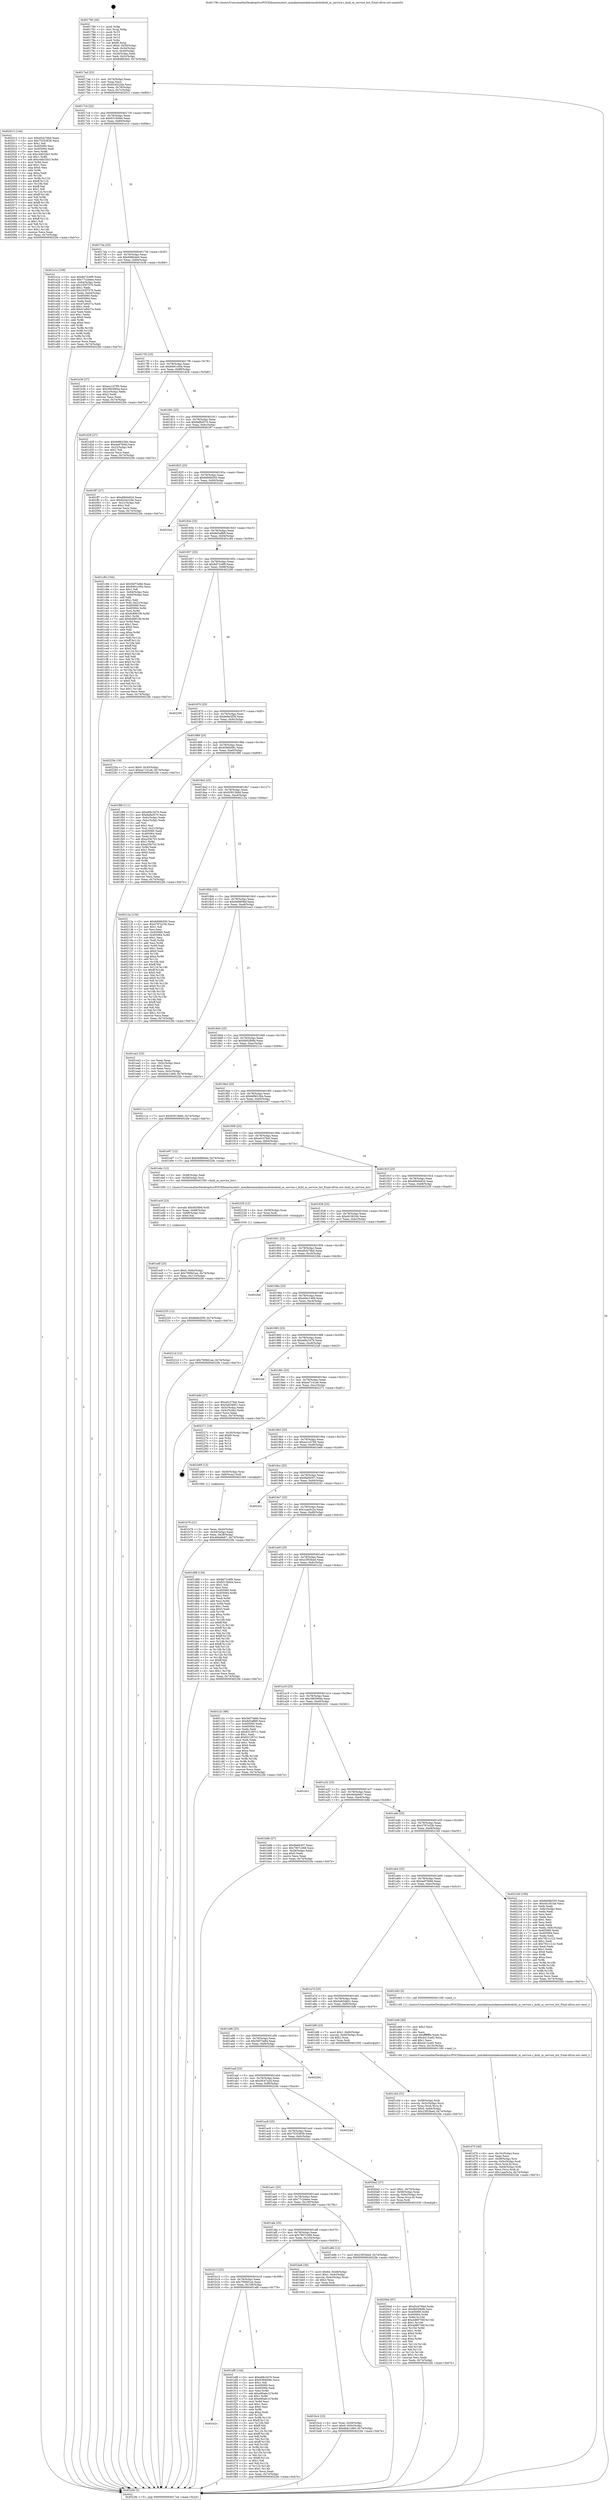digraph "0x401780" {
  label = "0x401780 (/mnt/c/Users/mathe/Desktop/tcc/POCII/binaries/extr_mimikatzmimikatzmoduleskuhl_m_service.c_kuhl_m_service_list_Final-ollvm.out::main(0))"
  labelloc = "t"
  node[shape=record]

  Entry [label="",width=0.3,height=0.3,shape=circle,fillcolor=black,style=filled]
  "0x4017ad" [label="{
     0x4017ad [23]\l
     | [instrs]\l
     &nbsp;&nbsp;0x4017ad \<+3\>: mov -0x74(%rbp),%eax\l
     &nbsp;&nbsp;0x4017b0 \<+2\>: mov %eax,%ecx\l
     &nbsp;&nbsp;0x4017b2 \<+6\>: sub $0x8244224b,%ecx\l
     &nbsp;&nbsp;0x4017b8 \<+3\>: mov %eax,-0x78(%rbp)\l
     &nbsp;&nbsp;0x4017bb \<+3\>: mov %ecx,-0x7c(%rbp)\l
     &nbsp;&nbsp;0x4017be \<+6\>: je 0000000000402012 \<main+0x892\>\l
  }"]
  "0x402012" [label="{
     0x402012 [144]\l
     | [instrs]\l
     &nbsp;&nbsp;0x402012 \<+5\>: mov $0xd5cb76bd,%eax\l
     &nbsp;&nbsp;0x402017 \<+5\>: mov $0x75353839,%ecx\l
     &nbsp;&nbsp;0x40201c \<+2\>: mov $0x1,%dl\l
     &nbsp;&nbsp;0x40201e \<+7\>: mov 0x405060,%esi\l
     &nbsp;&nbsp;0x402025 \<+7\>: mov 0x405064,%edi\l
     &nbsp;&nbsp;0x40202c \<+3\>: mov %esi,%r8d\l
     &nbsp;&nbsp;0x40202f \<+7\>: sub $0xc44b32b3,%r8d\l
     &nbsp;&nbsp;0x402036 \<+4\>: sub $0x1,%r8d\l
     &nbsp;&nbsp;0x40203a \<+7\>: add $0xc44b32b3,%r8d\l
     &nbsp;&nbsp;0x402041 \<+4\>: imul %r8d,%esi\l
     &nbsp;&nbsp;0x402045 \<+3\>: and $0x1,%esi\l
     &nbsp;&nbsp;0x402048 \<+3\>: cmp $0x0,%esi\l
     &nbsp;&nbsp;0x40204b \<+4\>: sete %r9b\l
     &nbsp;&nbsp;0x40204f \<+3\>: cmp $0xa,%edi\l
     &nbsp;&nbsp;0x402052 \<+4\>: setl %r10b\l
     &nbsp;&nbsp;0x402056 \<+3\>: mov %r9b,%r11b\l
     &nbsp;&nbsp;0x402059 \<+4\>: xor $0xff,%r11b\l
     &nbsp;&nbsp;0x40205d \<+3\>: mov %r10b,%bl\l
     &nbsp;&nbsp;0x402060 \<+3\>: xor $0xff,%bl\l
     &nbsp;&nbsp;0x402063 \<+3\>: xor $0x1,%dl\l
     &nbsp;&nbsp;0x402066 \<+3\>: mov %r11b,%r14b\l
     &nbsp;&nbsp;0x402069 \<+4\>: and $0xff,%r14b\l
     &nbsp;&nbsp;0x40206d \<+3\>: and %dl,%r9b\l
     &nbsp;&nbsp;0x402070 \<+3\>: mov %bl,%r15b\l
     &nbsp;&nbsp;0x402073 \<+4\>: and $0xff,%r15b\l
     &nbsp;&nbsp;0x402077 \<+3\>: and %dl,%r10b\l
     &nbsp;&nbsp;0x40207a \<+3\>: or %r9b,%r14b\l
     &nbsp;&nbsp;0x40207d \<+3\>: or %r10b,%r15b\l
     &nbsp;&nbsp;0x402080 \<+3\>: xor %r15b,%r14b\l
     &nbsp;&nbsp;0x402083 \<+3\>: or %bl,%r11b\l
     &nbsp;&nbsp;0x402086 \<+4\>: xor $0xff,%r11b\l
     &nbsp;&nbsp;0x40208a \<+3\>: or $0x1,%dl\l
     &nbsp;&nbsp;0x40208d \<+3\>: and %dl,%r11b\l
     &nbsp;&nbsp;0x402090 \<+3\>: or %r11b,%r14b\l
     &nbsp;&nbsp;0x402093 \<+4\>: test $0x1,%r14b\l
     &nbsp;&nbsp;0x402097 \<+3\>: cmovne %ecx,%eax\l
     &nbsp;&nbsp;0x40209a \<+3\>: mov %eax,-0x74(%rbp)\l
     &nbsp;&nbsp;0x40209d \<+5\>: jmp 00000000004022fe \<main+0xb7e\>\l
  }"]
  "0x4017c4" [label="{
     0x4017c4 [22]\l
     | [instrs]\l
     &nbsp;&nbsp;0x4017c4 \<+5\>: jmp 00000000004017c9 \<main+0x49\>\l
     &nbsp;&nbsp;0x4017c9 \<+3\>: mov -0x78(%rbp),%eax\l
     &nbsp;&nbsp;0x4017cc \<+5\>: sub $0x8315bf44,%eax\l
     &nbsp;&nbsp;0x4017d1 \<+3\>: mov %eax,-0x80(%rbp)\l
     &nbsp;&nbsp;0x4017d4 \<+6\>: je 0000000000401e1e \<main+0x69e\>\l
  }"]
  Exit [label="",width=0.3,height=0.3,shape=circle,fillcolor=black,style=filled,peripheries=2]
  "0x401e1e" [label="{
     0x401e1e [109]\l
     | [instrs]\l
     &nbsp;&nbsp;0x401e1e \<+5\>: mov $0x8d72c6f9,%eax\l
     &nbsp;&nbsp;0x401e23 \<+5\>: mov $0x77c2deee,%ecx\l
     &nbsp;&nbsp;0x401e28 \<+3\>: mov -0x64(%rbp),%edx\l
     &nbsp;&nbsp;0x401e2b \<+6\>: sub $0x163f7576,%edx\l
     &nbsp;&nbsp;0x401e31 \<+3\>: add $0x1,%edx\l
     &nbsp;&nbsp;0x401e34 \<+6\>: add $0x163f7576,%edx\l
     &nbsp;&nbsp;0x401e3a \<+3\>: mov %edx,-0x64(%rbp)\l
     &nbsp;&nbsp;0x401e3d \<+7\>: mov 0x405060,%edx\l
     &nbsp;&nbsp;0x401e44 \<+7\>: mov 0x405064,%esi\l
     &nbsp;&nbsp;0x401e4b \<+2\>: mov %edx,%edi\l
     &nbsp;&nbsp;0x401e4d \<+6\>: sub $0x47a9437a,%edi\l
     &nbsp;&nbsp;0x401e53 \<+3\>: sub $0x1,%edi\l
     &nbsp;&nbsp;0x401e56 \<+6\>: add $0x47a9437a,%edi\l
     &nbsp;&nbsp;0x401e5c \<+3\>: imul %edi,%edx\l
     &nbsp;&nbsp;0x401e5f \<+3\>: and $0x1,%edx\l
     &nbsp;&nbsp;0x401e62 \<+3\>: cmp $0x0,%edx\l
     &nbsp;&nbsp;0x401e65 \<+4\>: sete %r8b\l
     &nbsp;&nbsp;0x401e69 \<+3\>: cmp $0xa,%esi\l
     &nbsp;&nbsp;0x401e6c \<+4\>: setl %r9b\l
     &nbsp;&nbsp;0x401e70 \<+3\>: mov %r8b,%r10b\l
     &nbsp;&nbsp;0x401e73 \<+3\>: and %r9b,%r10b\l
     &nbsp;&nbsp;0x401e76 \<+3\>: xor %r9b,%r8b\l
     &nbsp;&nbsp;0x401e79 \<+3\>: or %r8b,%r10b\l
     &nbsp;&nbsp;0x401e7c \<+4\>: test $0x1,%r10b\l
     &nbsp;&nbsp;0x401e80 \<+3\>: cmovne %ecx,%eax\l
     &nbsp;&nbsp;0x401e83 \<+3\>: mov %eax,-0x74(%rbp)\l
     &nbsp;&nbsp;0x401e86 \<+5\>: jmp 00000000004022fe \<main+0xb7e\>\l
  }"]
  "0x4017da" [label="{
     0x4017da [25]\l
     | [instrs]\l
     &nbsp;&nbsp;0x4017da \<+5\>: jmp 00000000004017df \<main+0x5f\>\l
     &nbsp;&nbsp;0x4017df \<+3\>: mov -0x78(%rbp),%eax\l
     &nbsp;&nbsp;0x4017e2 \<+5\>: sub $0x848fcde0,%eax\l
     &nbsp;&nbsp;0x4017e7 \<+6\>: mov %eax,-0x84(%rbp)\l
     &nbsp;&nbsp;0x4017ed \<+6\>: je 0000000000401b36 \<main+0x3b6\>\l
  }"]
  "0x402235" [label="{
     0x402235 [12]\l
     | [instrs]\l
     &nbsp;&nbsp;0x402235 \<+7\>: movl $0x8e9e2f39,-0x74(%rbp)\l
     &nbsp;&nbsp;0x40223c \<+5\>: jmp 00000000004022fe \<main+0xb7e\>\l
  }"]
  "0x401b36" [label="{
     0x401b36 [27]\l
     | [instrs]\l
     &nbsp;&nbsp;0x401b36 \<+5\>: mov $0xecc1d789,%eax\l
     &nbsp;&nbsp;0x401b3b \<+5\>: mov $0x3963984a,%ecx\l
     &nbsp;&nbsp;0x401b40 \<+3\>: mov -0x2c(%rbp),%edx\l
     &nbsp;&nbsp;0x401b43 \<+3\>: cmp $0x2,%edx\l
     &nbsp;&nbsp;0x401b46 \<+3\>: cmovne %ecx,%eax\l
     &nbsp;&nbsp;0x401b49 \<+3\>: mov %eax,-0x74(%rbp)\l
     &nbsp;&nbsp;0x401b4c \<+5\>: jmp 00000000004022fe \<main+0xb7e\>\l
  }"]
  "0x4017f3" [label="{
     0x4017f3 [25]\l
     | [instrs]\l
     &nbsp;&nbsp;0x4017f3 \<+5\>: jmp 00000000004017f8 \<main+0x78\>\l
     &nbsp;&nbsp;0x4017f8 \<+3\>: mov -0x78(%rbp),%eax\l
     &nbsp;&nbsp;0x4017fb \<+5\>: sub $0x8491c00e,%eax\l
     &nbsp;&nbsp;0x401800 \<+6\>: mov %eax,-0x88(%rbp)\l
     &nbsp;&nbsp;0x401806 \<+6\>: je 0000000000401d28 \<main+0x5a8\>\l
  }"]
  "0x4022fe" [label="{
     0x4022fe [5]\l
     | [instrs]\l
     &nbsp;&nbsp;0x4022fe \<+5\>: jmp 00000000004017ad \<main+0x2d\>\l
  }"]
  "0x401780" [label="{
     0x401780 [45]\l
     | [instrs]\l
     &nbsp;&nbsp;0x401780 \<+1\>: push %rbp\l
     &nbsp;&nbsp;0x401781 \<+3\>: mov %rsp,%rbp\l
     &nbsp;&nbsp;0x401784 \<+2\>: push %r15\l
     &nbsp;&nbsp;0x401786 \<+2\>: push %r14\l
     &nbsp;&nbsp;0x401788 \<+2\>: push %r12\l
     &nbsp;&nbsp;0x40178a \<+1\>: push %rbx\l
     &nbsp;&nbsp;0x40178b \<+7\>: sub $0xf0,%rsp\l
     &nbsp;&nbsp;0x401792 \<+7\>: movl $0x0,-0x30(%rbp)\l
     &nbsp;&nbsp;0x401799 \<+3\>: mov %edi,-0x34(%rbp)\l
     &nbsp;&nbsp;0x40179c \<+4\>: mov %rsi,-0x40(%rbp)\l
     &nbsp;&nbsp;0x4017a0 \<+3\>: mov -0x34(%rbp),%edi\l
     &nbsp;&nbsp;0x4017a3 \<+3\>: mov %edi,-0x2c(%rbp)\l
     &nbsp;&nbsp;0x4017a6 \<+7\>: movl $0x848fcde0,-0x74(%rbp)\l
  }"]
  "0x4020bd" [label="{
     0x4020bd [97]\l
     | [instrs]\l
     &nbsp;&nbsp;0x4020bd \<+5\>: mov $0xd5cb76bd,%edx\l
     &nbsp;&nbsp;0x4020c2 \<+5\>: mov $0x9b02fb9b,%esi\l
     &nbsp;&nbsp;0x4020c7 \<+8\>: mov 0x405060,%r8d\l
     &nbsp;&nbsp;0x4020cf \<+8\>: mov 0x405064,%r9d\l
     &nbsp;&nbsp;0x4020d7 \<+3\>: mov %r8d,%r10d\l
     &nbsp;&nbsp;0x4020da \<+7\>: add $0x4d89756f,%r10d\l
     &nbsp;&nbsp;0x4020e1 \<+4\>: sub $0x1,%r10d\l
     &nbsp;&nbsp;0x4020e5 \<+7\>: sub $0x4d89756f,%r10d\l
     &nbsp;&nbsp;0x4020ec \<+4\>: imul %r10d,%r8d\l
     &nbsp;&nbsp;0x4020f0 \<+4\>: and $0x1,%r8d\l
     &nbsp;&nbsp;0x4020f4 \<+4\>: cmp $0x0,%r8d\l
     &nbsp;&nbsp;0x4020f8 \<+4\>: sete %r11b\l
     &nbsp;&nbsp;0x4020fc \<+4\>: cmp $0xa,%r9d\l
     &nbsp;&nbsp;0x402100 \<+3\>: setl %bl\l
     &nbsp;&nbsp;0x402103 \<+3\>: mov %r11b,%r14b\l
     &nbsp;&nbsp;0x402106 \<+3\>: and %bl,%r14b\l
     &nbsp;&nbsp;0x402109 \<+3\>: xor %bl,%r11b\l
     &nbsp;&nbsp;0x40210c \<+3\>: or %r11b,%r14b\l
     &nbsp;&nbsp;0x40210f \<+4\>: test $0x1,%r14b\l
     &nbsp;&nbsp;0x402113 \<+3\>: cmovne %esi,%edx\l
     &nbsp;&nbsp;0x402116 \<+3\>: mov %edx,-0x74(%rbp)\l
     &nbsp;&nbsp;0x402119 \<+5\>: jmp 00000000004022fe \<main+0xb7e\>\l
  }"]
  "0x401d28" [label="{
     0x401d28 [27]\l
     | [instrs]\l
     &nbsp;&nbsp;0x401d28 \<+5\>: mov $0x9d9623bb,%eax\l
     &nbsp;&nbsp;0x401d2d \<+5\>: mov $0x4a97fe9d,%ecx\l
     &nbsp;&nbsp;0x401d32 \<+3\>: mov -0x22(%rbp),%dl\l
     &nbsp;&nbsp;0x401d35 \<+3\>: test $0x1,%dl\l
     &nbsp;&nbsp;0x401d38 \<+3\>: cmovne %ecx,%eax\l
     &nbsp;&nbsp;0x401d3b \<+3\>: mov %eax,-0x74(%rbp)\l
     &nbsp;&nbsp;0x401d3e \<+5\>: jmp 00000000004022fe \<main+0xb7e\>\l
  }"]
  "0x40180c" [label="{
     0x40180c [25]\l
     | [instrs]\l
     &nbsp;&nbsp;0x40180c \<+5\>: jmp 0000000000401811 \<main+0x91\>\l
     &nbsp;&nbsp;0x401811 \<+3\>: mov -0x78(%rbp),%eax\l
     &nbsp;&nbsp;0x401814 \<+5\>: sub $0x8afbd570,%eax\l
     &nbsp;&nbsp;0x401819 \<+6\>: mov %eax,-0x8c(%rbp)\l
     &nbsp;&nbsp;0x40181f \<+6\>: je 0000000000401ff7 \<main+0x877\>\l
  }"]
  "0x401b2c" [label="{
     0x401b2c\l
  }", style=dashed]
  "0x401ff7" [label="{
     0x401ff7 [27]\l
     | [instrs]\l
     &nbsp;&nbsp;0x401ff7 \<+5\>: mov $0xd0b0e92d,%eax\l
     &nbsp;&nbsp;0x401ffc \<+5\>: mov $0x8244224b,%ecx\l
     &nbsp;&nbsp;0x402001 \<+3\>: mov -0x21(%rbp),%dl\l
     &nbsp;&nbsp;0x402004 \<+3\>: test $0x1,%dl\l
     &nbsp;&nbsp;0x402007 \<+3\>: cmovne %ecx,%eax\l
     &nbsp;&nbsp;0x40200a \<+3\>: mov %eax,-0x74(%rbp)\l
     &nbsp;&nbsp;0x40200d \<+5\>: jmp 00000000004022fe \<main+0xb7e\>\l
  }"]
  "0x401825" [label="{
     0x401825 [25]\l
     | [instrs]\l
     &nbsp;&nbsp;0x401825 \<+5\>: jmp 000000000040182a \<main+0xaa\>\l
     &nbsp;&nbsp;0x40182a \<+3\>: mov -0x78(%rbp),%eax\l
     &nbsp;&nbsp;0x40182d \<+5\>: sub $0x8d06b550,%eax\l
     &nbsp;&nbsp;0x401832 \<+6\>: mov %eax,-0x90(%rbp)\l
     &nbsp;&nbsp;0x401838 \<+6\>: je 00000000004022e2 \<main+0xb62\>\l
  }"]
  "0x401ef8" [label="{
     0x401ef8 [144]\l
     | [instrs]\l
     &nbsp;&nbsp;0x401ef8 \<+5\>: mov $0xe68c3476,%eax\l
     &nbsp;&nbsp;0x401efd \<+5\>: mov $0x9384008c,%ecx\l
     &nbsp;&nbsp;0x401f02 \<+2\>: mov $0x1,%dl\l
     &nbsp;&nbsp;0x401f04 \<+7\>: mov 0x405060,%esi\l
     &nbsp;&nbsp;0x401f0b \<+7\>: mov 0x405064,%edi\l
     &nbsp;&nbsp;0x401f12 \<+3\>: mov %esi,%r8d\l
     &nbsp;&nbsp;0x401f15 \<+7\>: add $0xe90abc1f,%r8d\l
     &nbsp;&nbsp;0x401f1c \<+4\>: sub $0x1,%r8d\l
     &nbsp;&nbsp;0x401f20 \<+7\>: sub $0xe90abc1f,%r8d\l
     &nbsp;&nbsp;0x401f27 \<+4\>: imul %r8d,%esi\l
     &nbsp;&nbsp;0x401f2b \<+3\>: and $0x1,%esi\l
     &nbsp;&nbsp;0x401f2e \<+3\>: cmp $0x0,%esi\l
     &nbsp;&nbsp;0x401f31 \<+4\>: sete %r9b\l
     &nbsp;&nbsp;0x401f35 \<+3\>: cmp $0xa,%edi\l
     &nbsp;&nbsp;0x401f38 \<+4\>: setl %r10b\l
     &nbsp;&nbsp;0x401f3c \<+3\>: mov %r9b,%r11b\l
     &nbsp;&nbsp;0x401f3f \<+4\>: xor $0xff,%r11b\l
     &nbsp;&nbsp;0x401f43 \<+3\>: mov %r10b,%bl\l
     &nbsp;&nbsp;0x401f46 \<+3\>: xor $0xff,%bl\l
     &nbsp;&nbsp;0x401f49 \<+3\>: xor $0x1,%dl\l
     &nbsp;&nbsp;0x401f4c \<+3\>: mov %r11b,%r14b\l
     &nbsp;&nbsp;0x401f4f \<+4\>: and $0xff,%r14b\l
     &nbsp;&nbsp;0x401f53 \<+3\>: and %dl,%r9b\l
     &nbsp;&nbsp;0x401f56 \<+3\>: mov %bl,%r15b\l
     &nbsp;&nbsp;0x401f59 \<+4\>: and $0xff,%r15b\l
     &nbsp;&nbsp;0x401f5d \<+3\>: and %dl,%r10b\l
     &nbsp;&nbsp;0x401f60 \<+3\>: or %r9b,%r14b\l
     &nbsp;&nbsp;0x401f63 \<+3\>: or %r10b,%r15b\l
     &nbsp;&nbsp;0x401f66 \<+3\>: xor %r15b,%r14b\l
     &nbsp;&nbsp;0x401f69 \<+3\>: or %bl,%r11b\l
     &nbsp;&nbsp;0x401f6c \<+4\>: xor $0xff,%r11b\l
     &nbsp;&nbsp;0x401f70 \<+3\>: or $0x1,%dl\l
     &nbsp;&nbsp;0x401f73 \<+3\>: and %dl,%r11b\l
     &nbsp;&nbsp;0x401f76 \<+3\>: or %r11b,%r14b\l
     &nbsp;&nbsp;0x401f79 \<+4\>: test $0x1,%r14b\l
     &nbsp;&nbsp;0x401f7d \<+3\>: cmovne %ecx,%eax\l
     &nbsp;&nbsp;0x401f80 \<+3\>: mov %eax,-0x74(%rbp)\l
     &nbsp;&nbsp;0x401f83 \<+5\>: jmp 00000000004022fe \<main+0xb7e\>\l
  }"]
  "0x4022e2" [label="{
     0x4022e2\l
  }", style=dashed]
  "0x40183e" [label="{
     0x40183e [25]\l
     | [instrs]\l
     &nbsp;&nbsp;0x40183e \<+5\>: jmp 0000000000401843 \<main+0xc3\>\l
     &nbsp;&nbsp;0x401843 \<+3\>: mov -0x78(%rbp),%eax\l
     &nbsp;&nbsp;0x401846 \<+5\>: sub $0x8d5affd9,%eax\l
     &nbsp;&nbsp;0x40184b \<+6\>: mov %eax,-0x94(%rbp)\l
     &nbsp;&nbsp;0x401851 \<+6\>: je 0000000000401c84 \<main+0x504\>\l
  }"]
  "0x401edf" [label="{
     0x401edf [25]\l
     | [instrs]\l
     &nbsp;&nbsp;0x401edf \<+7\>: movl $0x0,-0x6c(%rbp)\l
     &nbsp;&nbsp;0x401ee6 \<+7\>: movl $0x7908d1ee,-0x74(%rbp)\l
     &nbsp;&nbsp;0x401eed \<+6\>: mov %eax,-0x110(%rbp)\l
     &nbsp;&nbsp;0x401ef3 \<+5\>: jmp 00000000004022fe \<main+0xb7e\>\l
  }"]
  "0x401c84" [label="{
     0x401c84 [164]\l
     | [instrs]\l
     &nbsp;&nbsp;0x401c84 \<+5\>: mov $0x5bf73e8d,%eax\l
     &nbsp;&nbsp;0x401c89 \<+5\>: mov $0x8491c00e,%ecx\l
     &nbsp;&nbsp;0x401c8e \<+2\>: mov $0x1,%dl\l
     &nbsp;&nbsp;0x401c90 \<+3\>: mov -0x64(%rbp),%esi\l
     &nbsp;&nbsp;0x401c93 \<+3\>: cmp -0x60(%rbp),%esi\l
     &nbsp;&nbsp;0x401c96 \<+4\>: setl %dil\l
     &nbsp;&nbsp;0x401c9a \<+4\>: and $0x1,%dil\l
     &nbsp;&nbsp;0x401c9e \<+4\>: mov %dil,-0x22(%rbp)\l
     &nbsp;&nbsp;0x401ca2 \<+7\>: mov 0x405060,%esi\l
     &nbsp;&nbsp;0x401ca9 \<+8\>: mov 0x405064,%r8d\l
     &nbsp;&nbsp;0x401cb1 \<+3\>: mov %esi,%r9d\l
     &nbsp;&nbsp;0x401cb4 \<+7\>: sub $0x6c8901f6,%r9d\l
     &nbsp;&nbsp;0x401cbb \<+4\>: sub $0x1,%r9d\l
     &nbsp;&nbsp;0x401cbf \<+7\>: add $0x6c8901f6,%r9d\l
     &nbsp;&nbsp;0x401cc6 \<+4\>: imul %r9d,%esi\l
     &nbsp;&nbsp;0x401cca \<+3\>: and $0x1,%esi\l
     &nbsp;&nbsp;0x401ccd \<+3\>: cmp $0x0,%esi\l
     &nbsp;&nbsp;0x401cd0 \<+4\>: sete %dil\l
     &nbsp;&nbsp;0x401cd4 \<+4\>: cmp $0xa,%r8d\l
     &nbsp;&nbsp;0x401cd8 \<+4\>: setl %r10b\l
     &nbsp;&nbsp;0x401cdc \<+3\>: mov %dil,%r11b\l
     &nbsp;&nbsp;0x401cdf \<+4\>: xor $0xff,%r11b\l
     &nbsp;&nbsp;0x401ce3 \<+3\>: mov %r10b,%bl\l
     &nbsp;&nbsp;0x401ce6 \<+3\>: xor $0xff,%bl\l
     &nbsp;&nbsp;0x401ce9 \<+3\>: xor $0x0,%dl\l
     &nbsp;&nbsp;0x401cec \<+3\>: mov %r11b,%r14b\l
     &nbsp;&nbsp;0x401cef \<+4\>: and $0x0,%r14b\l
     &nbsp;&nbsp;0x401cf3 \<+3\>: and %dl,%dil\l
     &nbsp;&nbsp;0x401cf6 \<+3\>: mov %bl,%r15b\l
     &nbsp;&nbsp;0x401cf9 \<+4\>: and $0x0,%r15b\l
     &nbsp;&nbsp;0x401cfd \<+3\>: and %dl,%r10b\l
     &nbsp;&nbsp;0x401d00 \<+3\>: or %dil,%r14b\l
     &nbsp;&nbsp;0x401d03 \<+3\>: or %r10b,%r15b\l
     &nbsp;&nbsp;0x401d06 \<+3\>: xor %r15b,%r14b\l
     &nbsp;&nbsp;0x401d09 \<+3\>: or %bl,%r11b\l
     &nbsp;&nbsp;0x401d0c \<+4\>: xor $0xff,%r11b\l
     &nbsp;&nbsp;0x401d10 \<+3\>: or $0x0,%dl\l
     &nbsp;&nbsp;0x401d13 \<+3\>: and %dl,%r11b\l
     &nbsp;&nbsp;0x401d16 \<+3\>: or %r11b,%r14b\l
     &nbsp;&nbsp;0x401d19 \<+4\>: test $0x1,%r14b\l
     &nbsp;&nbsp;0x401d1d \<+3\>: cmovne %ecx,%eax\l
     &nbsp;&nbsp;0x401d20 \<+3\>: mov %eax,-0x74(%rbp)\l
     &nbsp;&nbsp;0x401d23 \<+5\>: jmp 00000000004022fe \<main+0xb7e\>\l
  }"]
  "0x401857" [label="{
     0x401857 [25]\l
     | [instrs]\l
     &nbsp;&nbsp;0x401857 \<+5\>: jmp 000000000040185c \<main+0xdc\>\l
     &nbsp;&nbsp;0x40185c \<+3\>: mov -0x78(%rbp),%eax\l
     &nbsp;&nbsp;0x40185f \<+5\>: sub $0x8d72c6f9,%eax\l
     &nbsp;&nbsp;0x401864 \<+6\>: mov %eax,-0x98(%rbp)\l
     &nbsp;&nbsp;0x40186a \<+6\>: je 0000000000402290 \<main+0xb10\>\l
  }"]
  "0x401ec8" [label="{
     0x401ec8 [23]\l
     | [instrs]\l
     &nbsp;&nbsp;0x401ec8 \<+10\>: movabs $0x4030b6,%rdi\l
     &nbsp;&nbsp;0x401ed2 \<+3\>: mov %eax,-0x68(%rbp)\l
     &nbsp;&nbsp;0x401ed5 \<+3\>: mov -0x68(%rbp),%esi\l
     &nbsp;&nbsp;0x401ed8 \<+2\>: mov $0x0,%al\l
     &nbsp;&nbsp;0x401eda \<+5\>: call 0000000000401040 \<printf@plt\>\l
     | [calls]\l
     &nbsp;&nbsp;0x401040 \{1\} (unknown)\l
  }"]
  "0x402290" [label="{
     0x402290\l
  }", style=dashed]
  "0x401870" [label="{
     0x401870 [25]\l
     | [instrs]\l
     &nbsp;&nbsp;0x401870 \<+5\>: jmp 0000000000401875 \<main+0xf5\>\l
     &nbsp;&nbsp;0x401875 \<+3\>: mov -0x78(%rbp),%eax\l
     &nbsp;&nbsp;0x401878 \<+5\>: sub $0x8e9e2f39,%eax\l
     &nbsp;&nbsp;0x40187d \<+6\>: mov %eax,-0x9c(%rbp)\l
     &nbsp;&nbsp;0x401883 \<+6\>: je 000000000040225e \<main+0xade\>\l
  }"]
  "0x401d70" [label="{
     0x401d70 [40]\l
     | [instrs]\l
     &nbsp;&nbsp;0x401d70 \<+6\>: mov -0x10c(%rbp),%ecx\l
     &nbsp;&nbsp;0x401d76 \<+3\>: imul %eax,%ecx\l
     &nbsp;&nbsp;0x401d79 \<+4\>: mov -0x58(%rbp),%rsi\l
     &nbsp;&nbsp;0x401d7d \<+4\>: movslq -0x5c(%rbp),%rdi\l
     &nbsp;&nbsp;0x401d81 \<+4\>: mov (%rsi,%rdi,8),%rsi\l
     &nbsp;&nbsp;0x401d85 \<+4\>: movslq -0x64(%rbp),%rdi\l
     &nbsp;&nbsp;0x401d89 \<+3\>: mov %ecx,(%rsi,%rdi,4)\l
     &nbsp;&nbsp;0x401d8c \<+7\>: movl $0x1aae5c2a,-0x74(%rbp)\l
     &nbsp;&nbsp;0x401d93 \<+5\>: jmp 00000000004022fe \<main+0xb7e\>\l
  }"]
  "0x40225e" [label="{
     0x40225e [19]\l
     | [instrs]\l
     &nbsp;&nbsp;0x40225e \<+7\>: movl $0x0,-0x30(%rbp)\l
     &nbsp;&nbsp;0x402265 \<+7\>: movl $0xea7141a6,-0x74(%rbp)\l
     &nbsp;&nbsp;0x40226c \<+5\>: jmp 00000000004022fe \<main+0xb7e\>\l
  }"]
  "0x401889" [label="{
     0x401889 [25]\l
     | [instrs]\l
     &nbsp;&nbsp;0x401889 \<+5\>: jmp 000000000040188e \<main+0x10e\>\l
     &nbsp;&nbsp;0x40188e \<+3\>: mov -0x78(%rbp),%eax\l
     &nbsp;&nbsp;0x401891 \<+5\>: sub $0x9384008c,%eax\l
     &nbsp;&nbsp;0x401896 \<+6\>: mov %eax,-0xa0(%rbp)\l
     &nbsp;&nbsp;0x40189c \<+6\>: je 0000000000401f88 \<main+0x808\>\l
  }"]
  "0x401d48" [label="{
     0x401d48 [40]\l
     | [instrs]\l
     &nbsp;&nbsp;0x401d48 \<+5\>: mov $0x2,%ecx\l
     &nbsp;&nbsp;0x401d4d \<+1\>: cltd\l
     &nbsp;&nbsp;0x401d4e \<+2\>: idiv %ecx\l
     &nbsp;&nbsp;0x401d50 \<+6\>: imul $0xfffffffe,%edx,%ecx\l
     &nbsp;&nbsp;0x401d56 \<+6\>: sub $0x4413cef2,%ecx\l
     &nbsp;&nbsp;0x401d5c \<+3\>: add $0x1,%ecx\l
     &nbsp;&nbsp;0x401d5f \<+6\>: add $0x4413cef2,%ecx\l
     &nbsp;&nbsp;0x401d65 \<+6\>: mov %ecx,-0x10c(%rbp)\l
     &nbsp;&nbsp;0x401d6b \<+5\>: call 0000000000401160 \<next_i\>\l
     | [calls]\l
     &nbsp;&nbsp;0x401160 \{1\} (/mnt/c/Users/mathe/Desktop/tcc/POCII/binaries/extr_mimikatzmimikatzmoduleskuhl_m_service.c_kuhl_m_service_list_Final-ollvm.out::next_i)\l
  }"]
  "0x401f88" [label="{
     0x401f88 [111]\l
     | [instrs]\l
     &nbsp;&nbsp;0x401f88 \<+5\>: mov $0xe68c3476,%eax\l
     &nbsp;&nbsp;0x401f8d \<+5\>: mov $0x8afbd570,%ecx\l
     &nbsp;&nbsp;0x401f92 \<+3\>: mov -0x6c(%rbp),%edx\l
     &nbsp;&nbsp;0x401f95 \<+3\>: cmp -0x4c(%rbp),%edx\l
     &nbsp;&nbsp;0x401f98 \<+4\>: setl %sil\l
     &nbsp;&nbsp;0x401f9c \<+4\>: and $0x1,%sil\l
     &nbsp;&nbsp;0x401fa0 \<+4\>: mov %sil,-0x21(%rbp)\l
     &nbsp;&nbsp;0x401fa4 \<+7\>: mov 0x405060,%edx\l
     &nbsp;&nbsp;0x401fab \<+7\>: mov 0x405064,%edi\l
     &nbsp;&nbsp;0x401fb2 \<+3\>: mov %edx,%r8d\l
     &nbsp;&nbsp;0x401fb5 \<+7\>: add $0xa35b703,%r8d\l
     &nbsp;&nbsp;0x401fbc \<+4\>: sub $0x1,%r8d\l
     &nbsp;&nbsp;0x401fc0 \<+7\>: sub $0xa35b703,%r8d\l
     &nbsp;&nbsp;0x401fc7 \<+4\>: imul %r8d,%edx\l
     &nbsp;&nbsp;0x401fcb \<+3\>: and $0x1,%edx\l
     &nbsp;&nbsp;0x401fce \<+3\>: cmp $0x0,%edx\l
     &nbsp;&nbsp;0x401fd1 \<+4\>: sete %sil\l
     &nbsp;&nbsp;0x401fd5 \<+3\>: cmp $0xa,%edi\l
     &nbsp;&nbsp;0x401fd8 \<+4\>: setl %r9b\l
     &nbsp;&nbsp;0x401fdc \<+3\>: mov %sil,%r10b\l
     &nbsp;&nbsp;0x401fdf \<+3\>: and %r9b,%r10b\l
     &nbsp;&nbsp;0x401fe2 \<+3\>: xor %r9b,%sil\l
     &nbsp;&nbsp;0x401fe5 \<+3\>: or %sil,%r10b\l
     &nbsp;&nbsp;0x401fe8 \<+4\>: test $0x1,%r10b\l
     &nbsp;&nbsp;0x401fec \<+3\>: cmovne %ecx,%eax\l
     &nbsp;&nbsp;0x401fef \<+3\>: mov %eax,-0x74(%rbp)\l
     &nbsp;&nbsp;0x401ff2 \<+5\>: jmp 00000000004022fe \<main+0xb7e\>\l
  }"]
  "0x4018a2" [label="{
     0x4018a2 [25]\l
     | [instrs]\l
     &nbsp;&nbsp;0x4018a2 \<+5\>: jmp 00000000004018a7 \<main+0x127\>\l
     &nbsp;&nbsp;0x4018a7 \<+3\>: mov -0x78(%rbp),%eax\l
     &nbsp;&nbsp;0x4018aa \<+5\>: sub $0x93913b8d,%eax\l
     &nbsp;&nbsp;0x4018af \<+6\>: mov %eax,-0xa4(%rbp)\l
     &nbsp;&nbsp;0x4018b5 \<+6\>: je 000000000040212a \<main+0x9aa\>\l
  }"]
  "0x401c0d" [label="{
     0x401c0d [31]\l
     | [instrs]\l
     &nbsp;&nbsp;0x401c0d \<+4\>: mov -0x58(%rbp),%rdi\l
     &nbsp;&nbsp;0x401c11 \<+4\>: movslq -0x5c(%rbp),%rcx\l
     &nbsp;&nbsp;0x401c15 \<+4\>: mov %rax,(%rdi,%rcx,8)\l
     &nbsp;&nbsp;0x401c19 \<+7\>: movl $0x0,-0x64(%rbp)\l
     &nbsp;&nbsp;0x401c20 \<+7\>: movl $0x23f53bed,-0x74(%rbp)\l
     &nbsp;&nbsp;0x401c27 \<+5\>: jmp 00000000004022fe \<main+0xb7e\>\l
  }"]
  "0x40212a" [label="{
     0x40212a [134]\l
     | [instrs]\l
     &nbsp;&nbsp;0x40212a \<+5\>: mov $0x8d06b550,%eax\l
     &nbsp;&nbsp;0x40212f \<+5\>: mov $0x4787e23b,%ecx\l
     &nbsp;&nbsp;0x402134 \<+2\>: mov $0x1,%dl\l
     &nbsp;&nbsp;0x402136 \<+2\>: xor %esi,%esi\l
     &nbsp;&nbsp;0x402138 \<+7\>: mov 0x405060,%edi\l
     &nbsp;&nbsp;0x40213f \<+8\>: mov 0x405064,%r8d\l
     &nbsp;&nbsp;0x402147 \<+3\>: sub $0x1,%esi\l
     &nbsp;&nbsp;0x40214a \<+3\>: mov %edi,%r9d\l
     &nbsp;&nbsp;0x40214d \<+3\>: add %esi,%r9d\l
     &nbsp;&nbsp;0x402150 \<+4\>: imul %r9d,%edi\l
     &nbsp;&nbsp;0x402154 \<+3\>: and $0x1,%edi\l
     &nbsp;&nbsp;0x402157 \<+3\>: cmp $0x0,%edi\l
     &nbsp;&nbsp;0x40215a \<+4\>: sete %r10b\l
     &nbsp;&nbsp;0x40215e \<+4\>: cmp $0xa,%r8d\l
     &nbsp;&nbsp;0x402162 \<+4\>: setl %r11b\l
     &nbsp;&nbsp;0x402166 \<+3\>: mov %r10b,%bl\l
     &nbsp;&nbsp;0x402169 \<+3\>: xor $0xff,%bl\l
     &nbsp;&nbsp;0x40216c \<+3\>: mov %r11b,%r14b\l
     &nbsp;&nbsp;0x40216f \<+4\>: xor $0xff,%r14b\l
     &nbsp;&nbsp;0x402173 \<+3\>: xor $0x0,%dl\l
     &nbsp;&nbsp;0x402176 \<+3\>: mov %bl,%r15b\l
     &nbsp;&nbsp;0x402179 \<+4\>: and $0x0,%r15b\l
     &nbsp;&nbsp;0x40217d \<+3\>: and %dl,%r10b\l
     &nbsp;&nbsp;0x402180 \<+3\>: mov %r14b,%r12b\l
     &nbsp;&nbsp;0x402183 \<+4\>: and $0x0,%r12b\l
     &nbsp;&nbsp;0x402187 \<+3\>: and %dl,%r11b\l
     &nbsp;&nbsp;0x40218a \<+3\>: or %r10b,%r15b\l
     &nbsp;&nbsp;0x40218d \<+3\>: or %r11b,%r12b\l
     &nbsp;&nbsp;0x402190 \<+3\>: xor %r12b,%r15b\l
     &nbsp;&nbsp;0x402193 \<+3\>: or %r14b,%bl\l
     &nbsp;&nbsp;0x402196 \<+3\>: xor $0xff,%bl\l
     &nbsp;&nbsp;0x402199 \<+3\>: or $0x0,%dl\l
     &nbsp;&nbsp;0x40219c \<+2\>: and %dl,%bl\l
     &nbsp;&nbsp;0x40219e \<+3\>: or %bl,%r15b\l
     &nbsp;&nbsp;0x4021a1 \<+4\>: test $0x1,%r15b\l
     &nbsp;&nbsp;0x4021a5 \<+3\>: cmovne %ecx,%eax\l
     &nbsp;&nbsp;0x4021a8 \<+3\>: mov %eax,-0x74(%rbp)\l
     &nbsp;&nbsp;0x4021ab \<+5\>: jmp 00000000004022fe \<main+0xb7e\>\l
  }"]
  "0x4018bb" [label="{
     0x4018bb [25]\l
     | [instrs]\l
     &nbsp;&nbsp;0x4018bb \<+5\>: jmp 00000000004018c0 \<main+0x140\>\l
     &nbsp;&nbsp;0x4018c0 \<+3\>: mov -0x78(%rbp),%eax\l
     &nbsp;&nbsp;0x4018c3 \<+5\>: sub $0x949809ef,%eax\l
     &nbsp;&nbsp;0x4018c8 \<+6\>: mov %eax,-0xa8(%rbp)\l
     &nbsp;&nbsp;0x4018ce \<+6\>: je 0000000000401ea3 \<main+0x723\>\l
  }"]
  "0x401bc4" [label="{
     0x401bc4 [23]\l
     | [instrs]\l
     &nbsp;&nbsp;0x401bc4 \<+4\>: mov %rax,-0x58(%rbp)\l
     &nbsp;&nbsp;0x401bc8 \<+7\>: movl $0x0,-0x5c(%rbp)\l
     &nbsp;&nbsp;0x401bcf \<+7\>: movl $0xdd4c1469,-0x74(%rbp)\l
     &nbsp;&nbsp;0x401bd6 \<+5\>: jmp 00000000004022fe \<main+0xb7e\>\l
  }"]
  "0x401ea3" [label="{
     0x401ea3 [25]\l
     | [instrs]\l
     &nbsp;&nbsp;0x401ea3 \<+2\>: xor %eax,%eax\l
     &nbsp;&nbsp;0x401ea5 \<+3\>: mov -0x5c(%rbp),%ecx\l
     &nbsp;&nbsp;0x401ea8 \<+3\>: sub $0x1,%eax\l
     &nbsp;&nbsp;0x401eab \<+2\>: sub %eax,%ecx\l
     &nbsp;&nbsp;0x401ead \<+3\>: mov %ecx,-0x5c(%rbp)\l
     &nbsp;&nbsp;0x401eb0 \<+7\>: movl $0xdd4c1469,-0x74(%rbp)\l
     &nbsp;&nbsp;0x401eb7 \<+5\>: jmp 00000000004022fe \<main+0xb7e\>\l
  }"]
  "0x4018d4" [label="{
     0x4018d4 [25]\l
     | [instrs]\l
     &nbsp;&nbsp;0x4018d4 \<+5\>: jmp 00000000004018d9 \<main+0x159\>\l
     &nbsp;&nbsp;0x4018d9 \<+3\>: mov -0x78(%rbp),%eax\l
     &nbsp;&nbsp;0x4018dc \<+5\>: sub $0x9b02fb9b,%eax\l
     &nbsp;&nbsp;0x4018e1 \<+6\>: mov %eax,-0xac(%rbp)\l
     &nbsp;&nbsp;0x4018e7 \<+6\>: je 000000000040211e \<main+0x99e\>\l
  }"]
  "0x401b13" [label="{
     0x401b13 [25]\l
     | [instrs]\l
     &nbsp;&nbsp;0x401b13 \<+5\>: jmp 0000000000401b18 \<main+0x398\>\l
     &nbsp;&nbsp;0x401b18 \<+3\>: mov -0x78(%rbp),%eax\l
     &nbsp;&nbsp;0x401b1b \<+5\>: sub $0x7908d1ee,%eax\l
     &nbsp;&nbsp;0x401b20 \<+6\>: mov %eax,-0x108(%rbp)\l
     &nbsp;&nbsp;0x401b26 \<+6\>: je 0000000000401ef8 \<main+0x778\>\l
  }"]
  "0x40211e" [label="{
     0x40211e [12]\l
     | [instrs]\l
     &nbsp;&nbsp;0x40211e \<+7\>: movl $0x93913b8d,-0x74(%rbp)\l
     &nbsp;&nbsp;0x402125 \<+5\>: jmp 00000000004022fe \<main+0xb7e\>\l
  }"]
  "0x4018ed" [label="{
     0x4018ed [25]\l
     | [instrs]\l
     &nbsp;&nbsp;0x4018ed \<+5\>: jmp 00000000004018f2 \<main+0x172\>\l
     &nbsp;&nbsp;0x4018f2 \<+3\>: mov -0x78(%rbp),%eax\l
     &nbsp;&nbsp;0x4018f5 \<+5\>: sub $0x9d9623bb,%eax\l
     &nbsp;&nbsp;0x4018fa \<+6\>: mov %eax,-0xb0(%rbp)\l
     &nbsp;&nbsp;0x401900 \<+6\>: je 0000000000401e97 \<main+0x717\>\l
  }"]
  "0x401ba6" [label="{
     0x401ba6 [30]\l
     | [instrs]\l
     &nbsp;&nbsp;0x401ba6 \<+7\>: movl $0x64,-0x48(%rbp)\l
     &nbsp;&nbsp;0x401bad \<+7\>: movl $0x1,-0x4c(%rbp)\l
     &nbsp;&nbsp;0x401bb4 \<+4\>: movslq -0x4c(%rbp),%rax\l
     &nbsp;&nbsp;0x401bb8 \<+4\>: shl $0x3,%rax\l
     &nbsp;&nbsp;0x401bbc \<+3\>: mov %rax,%rdi\l
     &nbsp;&nbsp;0x401bbf \<+5\>: call 0000000000401050 \<malloc@plt\>\l
     | [calls]\l
     &nbsp;&nbsp;0x401050 \{1\} (unknown)\l
  }"]
  "0x401e97" [label="{
     0x401e97 [12]\l
     | [instrs]\l
     &nbsp;&nbsp;0x401e97 \<+7\>: movl $0x949809ef,-0x74(%rbp)\l
     &nbsp;&nbsp;0x401e9e \<+5\>: jmp 00000000004022fe \<main+0xb7e\>\l
  }"]
  "0x401906" [label="{
     0x401906 [25]\l
     | [instrs]\l
     &nbsp;&nbsp;0x401906 \<+5\>: jmp 000000000040190b \<main+0x18b\>\l
     &nbsp;&nbsp;0x40190b \<+3\>: mov -0x78(%rbp),%eax\l
     &nbsp;&nbsp;0x40190e \<+5\>: sub $0xa0c37fa0,%eax\l
     &nbsp;&nbsp;0x401913 \<+6\>: mov %eax,-0xb4(%rbp)\l
     &nbsp;&nbsp;0x401919 \<+6\>: je 0000000000401ebc \<main+0x73c\>\l
  }"]
  "0x401afa" [label="{
     0x401afa [25]\l
     | [instrs]\l
     &nbsp;&nbsp;0x401afa \<+5\>: jmp 0000000000401aff \<main+0x37f\>\l
     &nbsp;&nbsp;0x401aff \<+3\>: mov -0x78(%rbp),%eax\l
     &nbsp;&nbsp;0x401b02 \<+5\>: sub $0x7907c368,%eax\l
     &nbsp;&nbsp;0x401b07 \<+6\>: mov %eax,-0x104(%rbp)\l
     &nbsp;&nbsp;0x401b0d \<+6\>: je 0000000000401ba6 \<main+0x426\>\l
  }"]
  "0x401ebc" [label="{
     0x401ebc [12]\l
     | [instrs]\l
     &nbsp;&nbsp;0x401ebc \<+3\>: mov -0x48(%rbp),%edi\l
     &nbsp;&nbsp;0x401ebf \<+4\>: mov -0x58(%rbp),%rsi\l
     &nbsp;&nbsp;0x401ec3 \<+5\>: call 0000000000401590 \<kuhl_m_service_list\>\l
     | [calls]\l
     &nbsp;&nbsp;0x401590 \{1\} (/mnt/c/Users/mathe/Desktop/tcc/POCII/binaries/extr_mimikatzmimikatzmoduleskuhl_m_service.c_kuhl_m_service_list_Final-ollvm.out::kuhl_m_service_list)\l
  }"]
  "0x40191f" [label="{
     0x40191f [25]\l
     | [instrs]\l
     &nbsp;&nbsp;0x40191f \<+5\>: jmp 0000000000401924 \<main+0x1a4\>\l
     &nbsp;&nbsp;0x401924 \<+3\>: mov -0x78(%rbp),%eax\l
     &nbsp;&nbsp;0x401927 \<+5\>: sub $0xd0b0e92d,%eax\l
     &nbsp;&nbsp;0x40192c \<+6\>: mov %eax,-0xb8(%rbp)\l
     &nbsp;&nbsp;0x401932 \<+6\>: je 0000000000402229 \<main+0xaa9\>\l
  }"]
  "0x401e8b" [label="{
     0x401e8b [12]\l
     | [instrs]\l
     &nbsp;&nbsp;0x401e8b \<+7\>: movl $0x23f53bed,-0x74(%rbp)\l
     &nbsp;&nbsp;0x401e92 \<+5\>: jmp 00000000004022fe \<main+0xb7e\>\l
  }"]
  "0x402229" [label="{
     0x402229 [12]\l
     | [instrs]\l
     &nbsp;&nbsp;0x402229 \<+4\>: mov -0x58(%rbp),%rax\l
     &nbsp;&nbsp;0x40222d \<+3\>: mov %rax,%rdi\l
     &nbsp;&nbsp;0x402230 \<+5\>: call 0000000000401030 \<free@plt\>\l
     | [calls]\l
     &nbsp;&nbsp;0x401030 \{1\} (unknown)\l
  }"]
  "0x401938" [label="{
     0x401938 [25]\l
     | [instrs]\l
     &nbsp;&nbsp;0x401938 \<+5\>: jmp 000000000040193d \<main+0x1bd\>\l
     &nbsp;&nbsp;0x40193d \<+3\>: mov -0x78(%rbp),%eax\l
     &nbsp;&nbsp;0x401940 \<+5\>: sub $0xd41fd1bb,%eax\l
     &nbsp;&nbsp;0x401945 \<+6\>: mov %eax,-0xbc(%rbp)\l
     &nbsp;&nbsp;0x40194b \<+6\>: je 000000000040221d \<main+0xa9d\>\l
  }"]
  "0x401ae1" [label="{
     0x401ae1 [25]\l
     | [instrs]\l
     &nbsp;&nbsp;0x401ae1 \<+5\>: jmp 0000000000401ae6 \<main+0x366\>\l
     &nbsp;&nbsp;0x401ae6 \<+3\>: mov -0x78(%rbp),%eax\l
     &nbsp;&nbsp;0x401ae9 \<+5\>: sub $0x77c2deee,%eax\l
     &nbsp;&nbsp;0x401aee \<+6\>: mov %eax,-0x100(%rbp)\l
     &nbsp;&nbsp;0x401af4 \<+6\>: je 0000000000401e8b \<main+0x70b\>\l
  }"]
  "0x40221d" [label="{
     0x40221d [12]\l
     | [instrs]\l
     &nbsp;&nbsp;0x40221d \<+7\>: movl $0x7908d1ee,-0x74(%rbp)\l
     &nbsp;&nbsp;0x402224 \<+5\>: jmp 00000000004022fe \<main+0xb7e\>\l
  }"]
  "0x401951" [label="{
     0x401951 [25]\l
     | [instrs]\l
     &nbsp;&nbsp;0x401951 \<+5\>: jmp 0000000000401956 \<main+0x1d6\>\l
     &nbsp;&nbsp;0x401956 \<+3\>: mov -0x78(%rbp),%eax\l
     &nbsp;&nbsp;0x401959 \<+5\>: sub $0xd5cb76bd,%eax\l
     &nbsp;&nbsp;0x40195e \<+6\>: mov %eax,-0xc0(%rbp)\l
     &nbsp;&nbsp;0x401964 \<+6\>: je 00000000004022bb \<main+0xb3b\>\l
  }"]
  "0x4020a2" [label="{
     0x4020a2 [27]\l
     | [instrs]\l
     &nbsp;&nbsp;0x4020a2 \<+7\>: movl $0x1,-0x70(%rbp)\l
     &nbsp;&nbsp;0x4020a9 \<+4\>: mov -0x58(%rbp),%rax\l
     &nbsp;&nbsp;0x4020ad \<+4\>: movslq -0x6c(%rbp),%rcx\l
     &nbsp;&nbsp;0x4020b1 \<+4\>: mov (%rax,%rcx,8),%rax\l
     &nbsp;&nbsp;0x4020b5 \<+3\>: mov %rax,%rdi\l
     &nbsp;&nbsp;0x4020b8 \<+5\>: call 0000000000401030 \<free@plt\>\l
     | [calls]\l
     &nbsp;&nbsp;0x401030 \{1\} (unknown)\l
  }"]
  "0x4022bb" [label="{
     0x4022bb\l
  }", style=dashed]
  "0x40196a" [label="{
     0x40196a [25]\l
     | [instrs]\l
     &nbsp;&nbsp;0x40196a \<+5\>: jmp 000000000040196f \<main+0x1ef\>\l
     &nbsp;&nbsp;0x40196f \<+3\>: mov -0x78(%rbp),%eax\l
     &nbsp;&nbsp;0x401972 \<+5\>: sub $0xdd4c1469,%eax\l
     &nbsp;&nbsp;0x401977 \<+6\>: mov %eax,-0xc4(%rbp)\l
     &nbsp;&nbsp;0x40197d \<+6\>: je 0000000000401bdb \<main+0x45b\>\l
  }"]
  "0x401ac8" [label="{
     0x401ac8 [25]\l
     | [instrs]\l
     &nbsp;&nbsp;0x401ac8 \<+5\>: jmp 0000000000401acd \<main+0x34d\>\l
     &nbsp;&nbsp;0x401acd \<+3\>: mov -0x78(%rbp),%eax\l
     &nbsp;&nbsp;0x401ad0 \<+5\>: sub $0x75353839,%eax\l
     &nbsp;&nbsp;0x401ad5 \<+6\>: mov %eax,-0xfc(%rbp)\l
     &nbsp;&nbsp;0x401adb \<+6\>: je 00000000004020a2 \<main+0x922\>\l
  }"]
  "0x401bdb" [label="{
     0x401bdb [27]\l
     | [instrs]\l
     &nbsp;&nbsp;0x401bdb \<+5\>: mov $0xa0c37fa0,%eax\l
     &nbsp;&nbsp;0x401be0 \<+5\>: mov $0x5a834b01,%ecx\l
     &nbsp;&nbsp;0x401be5 \<+3\>: mov -0x5c(%rbp),%edx\l
     &nbsp;&nbsp;0x401be8 \<+3\>: cmp -0x4c(%rbp),%edx\l
     &nbsp;&nbsp;0x401beb \<+3\>: cmovl %ecx,%eax\l
     &nbsp;&nbsp;0x401bee \<+3\>: mov %eax,-0x74(%rbp)\l
     &nbsp;&nbsp;0x401bf1 \<+5\>: jmp 00000000004022fe \<main+0xb7e\>\l
  }"]
  "0x401983" [label="{
     0x401983 [25]\l
     | [instrs]\l
     &nbsp;&nbsp;0x401983 \<+5\>: jmp 0000000000401988 \<main+0x208\>\l
     &nbsp;&nbsp;0x401988 \<+3\>: mov -0x78(%rbp),%eax\l
     &nbsp;&nbsp;0x40198b \<+5\>: sub $0xe68c3476,%eax\l
     &nbsp;&nbsp;0x401990 \<+6\>: mov %eax,-0xc8(%rbp)\l
     &nbsp;&nbsp;0x401996 \<+6\>: je 00000000004022af \<main+0xb2f\>\l
  }"]
  "0x40224d" [label="{
     0x40224d\l
  }", style=dashed]
  "0x4022af" [label="{
     0x4022af\l
  }", style=dashed]
  "0x40199c" [label="{
     0x40199c [25]\l
     | [instrs]\l
     &nbsp;&nbsp;0x40199c \<+5\>: jmp 00000000004019a1 \<main+0x221\>\l
     &nbsp;&nbsp;0x4019a1 \<+3\>: mov -0x78(%rbp),%eax\l
     &nbsp;&nbsp;0x4019a4 \<+5\>: sub $0xea7141a6,%eax\l
     &nbsp;&nbsp;0x4019a9 \<+6\>: mov %eax,-0xcc(%rbp)\l
     &nbsp;&nbsp;0x4019af \<+6\>: je 0000000000402271 \<main+0xaf1\>\l
  }"]
  "0x401aaf" [label="{
     0x401aaf [25]\l
     | [instrs]\l
     &nbsp;&nbsp;0x401aaf \<+5\>: jmp 0000000000401ab4 \<main+0x334\>\l
     &nbsp;&nbsp;0x401ab4 \<+3\>: mov -0x78(%rbp),%eax\l
     &nbsp;&nbsp;0x401ab7 \<+5\>: sub $0x5fc47a3d,%eax\l
     &nbsp;&nbsp;0x401abc \<+6\>: mov %eax,-0xf8(%rbp)\l
     &nbsp;&nbsp;0x401ac2 \<+6\>: je 000000000040224d \<main+0xacd\>\l
  }"]
  "0x402271" [label="{
     0x402271 [19]\l
     | [instrs]\l
     &nbsp;&nbsp;0x402271 \<+3\>: mov -0x30(%rbp),%eax\l
     &nbsp;&nbsp;0x402274 \<+7\>: add $0xf0,%rsp\l
     &nbsp;&nbsp;0x40227b \<+1\>: pop %rbx\l
     &nbsp;&nbsp;0x40227c \<+2\>: pop %r12\l
     &nbsp;&nbsp;0x40227e \<+2\>: pop %r14\l
     &nbsp;&nbsp;0x402280 \<+2\>: pop %r15\l
     &nbsp;&nbsp;0x402282 \<+1\>: pop %rbp\l
     &nbsp;&nbsp;0x402283 \<+1\>: ret\l
  }"]
  "0x4019b5" [label="{
     0x4019b5 [25]\l
     | [instrs]\l
     &nbsp;&nbsp;0x4019b5 \<+5\>: jmp 00000000004019ba \<main+0x23a\>\l
     &nbsp;&nbsp;0x4019ba \<+3\>: mov -0x78(%rbp),%eax\l
     &nbsp;&nbsp;0x4019bd \<+5\>: sub $0xecc1d789,%eax\l
     &nbsp;&nbsp;0x4019c2 \<+6\>: mov %eax,-0xd0(%rbp)\l
     &nbsp;&nbsp;0x4019c8 \<+6\>: je 0000000000401b69 \<main+0x3e9\>\l
  }"]
  "0x402284" [label="{
     0x402284\l
  }", style=dashed]
  "0x401b69" [label="{
     0x401b69 [13]\l
     | [instrs]\l
     &nbsp;&nbsp;0x401b69 \<+4\>: mov -0x40(%rbp),%rax\l
     &nbsp;&nbsp;0x401b6d \<+4\>: mov 0x8(%rax),%rdi\l
     &nbsp;&nbsp;0x401b71 \<+5\>: call 0000000000401060 \<atoi@plt\>\l
     | [calls]\l
     &nbsp;&nbsp;0x401060 \{1\} (unknown)\l
  }"]
  "0x4019ce" [label="{
     0x4019ce [25]\l
     | [instrs]\l
     &nbsp;&nbsp;0x4019ce \<+5\>: jmp 00000000004019d3 \<main+0x253\>\l
     &nbsp;&nbsp;0x4019d3 \<+3\>: mov -0x78(%rbp),%eax\l
     &nbsp;&nbsp;0x4019d6 \<+5\>: sub $0xfdef4307,%eax\l
     &nbsp;&nbsp;0x4019db \<+6\>: mov %eax,-0xd4(%rbp)\l
     &nbsp;&nbsp;0x4019e1 \<+6\>: je 0000000000402241 \<main+0xac1\>\l
  }"]
  "0x401b76" [label="{
     0x401b76 [21]\l
     | [instrs]\l
     &nbsp;&nbsp;0x401b76 \<+3\>: mov %eax,-0x44(%rbp)\l
     &nbsp;&nbsp;0x401b79 \<+3\>: mov -0x44(%rbp),%eax\l
     &nbsp;&nbsp;0x401b7c \<+3\>: mov %eax,-0x28(%rbp)\l
     &nbsp;&nbsp;0x401b7f \<+7\>: movl $0x46da9eb7,-0x74(%rbp)\l
     &nbsp;&nbsp;0x401b86 \<+5\>: jmp 00000000004022fe \<main+0xb7e\>\l
  }"]
  "0x401a96" [label="{
     0x401a96 [25]\l
     | [instrs]\l
     &nbsp;&nbsp;0x401a96 \<+5\>: jmp 0000000000401a9b \<main+0x31b\>\l
     &nbsp;&nbsp;0x401a9b \<+3\>: mov -0x78(%rbp),%eax\l
     &nbsp;&nbsp;0x401a9e \<+5\>: sub $0x5bf73e8d,%eax\l
     &nbsp;&nbsp;0x401aa3 \<+6\>: mov %eax,-0xf4(%rbp)\l
     &nbsp;&nbsp;0x401aa9 \<+6\>: je 0000000000402284 \<main+0xb04\>\l
  }"]
  "0x402241" [label="{
     0x402241\l
  }", style=dashed]
  "0x4019e7" [label="{
     0x4019e7 [25]\l
     | [instrs]\l
     &nbsp;&nbsp;0x4019e7 \<+5\>: jmp 00000000004019ec \<main+0x26c\>\l
     &nbsp;&nbsp;0x4019ec \<+3\>: mov -0x78(%rbp),%eax\l
     &nbsp;&nbsp;0x4019ef \<+5\>: sub $0x1aae5c2a,%eax\l
     &nbsp;&nbsp;0x4019f4 \<+6\>: mov %eax,-0xd8(%rbp)\l
     &nbsp;&nbsp;0x4019fa \<+6\>: je 0000000000401d98 \<main+0x618\>\l
  }"]
  "0x401bf6" [label="{
     0x401bf6 [23]\l
     | [instrs]\l
     &nbsp;&nbsp;0x401bf6 \<+7\>: movl $0x1,-0x60(%rbp)\l
     &nbsp;&nbsp;0x401bfd \<+4\>: movslq -0x60(%rbp),%rax\l
     &nbsp;&nbsp;0x401c01 \<+4\>: shl $0x2,%rax\l
     &nbsp;&nbsp;0x401c05 \<+3\>: mov %rax,%rdi\l
     &nbsp;&nbsp;0x401c08 \<+5\>: call 0000000000401050 \<malloc@plt\>\l
     | [calls]\l
     &nbsp;&nbsp;0x401050 \{1\} (unknown)\l
  }"]
  "0x401d98" [label="{
     0x401d98 [134]\l
     | [instrs]\l
     &nbsp;&nbsp;0x401d98 \<+5\>: mov $0x8d72c6f9,%eax\l
     &nbsp;&nbsp;0x401d9d \<+5\>: mov $0x8315bf44,%ecx\l
     &nbsp;&nbsp;0x401da2 \<+2\>: mov $0x1,%dl\l
     &nbsp;&nbsp;0x401da4 \<+2\>: xor %esi,%esi\l
     &nbsp;&nbsp;0x401da6 \<+7\>: mov 0x405060,%edi\l
     &nbsp;&nbsp;0x401dad \<+8\>: mov 0x405064,%r8d\l
     &nbsp;&nbsp;0x401db5 \<+3\>: sub $0x1,%esi\l
     &nbsp;&nbsp;0x401db8 \<+3\>: mov %edi,%r9d\l
     &nbsp;&nbsp;0x401dbb \<+3\>: add %esi,%r9d\l
     &nbsp;&nbsp;0x401dbe \<+4\>: imul %r9d,%edi\l
     &nbsp;&nbsp;0x401dc2 \<+3\>: and $0x1,%edi\l
     &nbsp;&nbsp;0x401dc5 \<+3\>: cmp $0x0,%edi\l
     &nbsp;&nbsp;0x401dc8 \<+4\>: sete %r10b\l
     &nbsp;&nbsp;0x401dcc \<+4\>: cmp $0xa,%r8d\l
     &nbsp;&nbsp;0x401dd0 \<+4\>: setl %r11b\l
     &nbsp;&nbsp;0x401dd4 \<+3\>: mov %r10b,%bl\l
     &nbsp;&nbsp;0x401dd7 \<+3\>: xor $0xff,%bl\l
     &nbsp;&nbsp;0x401dda \<+3\>: mov %r11b,%r14b\l
     &nbsp;&nbsp;0x401ddd \<+4\>: xor $0xff,%r14b\l
     &nbsp;&nbsp;0x401de1 \<+3\>: xor $0x1,%dl\l
     &nbsp;&nbsp;0x401de4 \<+3\>: mov %bl,%r15b\l
     &nbsp;&nbsp;0x401de7 \<+4\>: and $0xff,%r15b\l
     &nbsp;&nbsp;0x401deb \<+3\>: and %dl,%r10b\l
     &nbsp;&nbsp;0x401dee \<+3\>: mov %r14b,%r12b\l
     &nbsp;&nbsp;0x401df1 \<+4\>: and $0xff,%r12b\l
     &nbsp;&nbsp;0x401df5 \<+3\>: and %dl,%r11b\l
     &nbsp;&nbsp;0x401df8 \<+3\>: or %r10b,%r15b\l
     &nbsp;&nbsp;0x401dfb \<+3\>: or %r11b,%r12b\l
     &nbsp;&nbsp;0x401dfe \<+3\>: xor %r12b,%r15b\l
     &nbsp;&nbsp;0x401e01 \<+3\>: or %r14b,%bl\l
     &nbsp;&nbsp;0x401e04 \<+3\>: xor $0xff,%bl\l
     &nbsp;&nbsp;0x401e07 \<+3\>: or $0x1,%dl\l
     &nbsp;&nbsp;0x401e0a \<+2\>: and %dl,%bl\l
     &nbsp;&nbsp;0x401e0c \<+3\>: or %bl,%r15b\l
     &nbsp;&nbsp;0x401e0f \<+4\>: test $0x1,%r15b\l
     &nbsp;&nbsp;0x401e13 \<+3\>: cmovne %ecx,%eax\l
     &nbsp;&nbsp;0x401e16 \<+3\>: mov %eax,-0x74(%rbp)\l
     &nbsp;&nbsp;0x401e19 \<+5\>: jmp 00000000004022fe \<main+0xb7e\>\l
  }"]
  "0x401a00" [label="{
     0x401a00 [25]\l
     | [instrs]\l
     &nbsp;&nbsp;0x401a00 \<+5\>: jmp 0000000000401a05 \<main+0x285\>\l
     &nbsp;&nbsp;0x401a05 \<+3\>: mov -0x78(%rbp),%eax\l
     &nbsp;&nbsp;0x401a08 \<+5\>: sub $0x23f53bed,%eax\l
     &nbsp;&nbsp;0x401a0d \<+6\>: mov %eax,-0xdc(%rbp)\l
     &nbsp;&nbsp;0x401a13 \<+6\>: je 0000000000401c2c \<main+0x4ac\>\l
  }"]
  "0x401a7d" [label="{
     0x401a7d [25]\l
     | [instrs]\l
     &nbsp;&nbsp;0x401a7d \<+5\>: jmp 0000000000401a82 \<main+0x302\>\l
     &nbsp;&nbsp;0x401a82 \<+3\>: mov -0x78(%rbp),%eax\l
     &nbsp;&nbsp;0x401a85 \<+5\>: sub $0x5a834b01,%eax\l
     &nbsp;&nbsp;0x401a8a \<+6\>: mov %eax,-0xf0(%rbp)\l
     &nbsp;&nbsp;0x401a90 \<+6\>: je 0000000000401bf6 \<main+0x476\>\l
  }"]
  "0x401c2c" [label="{
     0x401c2c [88]\l
     | [instrs]\l
     &nbsp;&nbsp;0x401c2c \<+5\>: mov $0x5bf73e8d,%eax\l
     &nbsp;&nbsp;0x401c31 \<+5\>: mov $0x8d5affd9,%ecx\l
     &nbsp;&nbsp;0x401c36 \<+7\>: mov 0x405060,%edx\l
     &nbsp;&nbsp;0x401c3d \<+7\>: mov 0x405064,%esi\l
     &nbsp;&nbsp;0x401c44 \<+2\>: mov %edx,%edi\l
     &nbsp;&nbsp;0x401c46 \<+6\>: sub $0x831297c1,%edi\l
     &nbsp;&nbsp;0x401c4c \<+3\>: sub $0x1,%edi\l
     &nbsp;&nbsp;0x401c4f \<+6\>: add $0x831297c1,%edi\l
     &nbsp;&nbsp;0x401c55 \<+3\>: imul %edi,%edx\l
     &nbsp;&nbsp;0x401c58 \<+3\>: and $0x1,%edx\l
     &nbsp;&nbsp;0x401c5b \<+3\>: cmp $0x0,%edx\l
     &nbsp;&nbsp;0x401c5e \<+4\>: sete %r8b\l
     &nbsp;&nbsp;0x401c62 \<+3\>: cmp $0xa,%esi\l
     &nbsp;&nbsp;0x401c65 \<+4\>: setl %r9b\l
     &nbsp;&nbsp;0x401c69 \<+3\>: mov %r8b,%r10b\l
     &nbsp;&nbsp;0x401c6c \<+3\>: and %r9b,%r10b\l
     &nbsp;&nbsp;0x401c6f \<+3\>: xor %r9b,%r8b\l
     &nbsp;&nbsp;0x401c72 \<+3\>: or %r8b,%r10b\l
     &nbsp;&nbsp;0x401c75 \<+4\>: test $0x1,%r10b\l
     &nbsp;&nbsp;0x401c79 \<+3\>: cmovne %ecx,%eax\l
     &nbsp;&nbsp;0x401c7c \<+3\>: mov %eax,-0x74(%rbp)\l
     &nbsp;&nbsp;0x401c7f \<+5\>: jmp 00000000004022fe \<main+0xb7e\>\l
  }"]
  "0x401a19" [label="{
     0x401a19 [25]\l
     | [instrs]\l
     &nbsp;&nbsp;0x401a19 \<+5\>: jmp 0000000000401a1e \<main+0x29e\>\l
     &nbsp;&nbsp;0x401a1e \<+3\>: mov -0x78(%rbp),%eax\l
     &nbsp;&nbsp;0x401a21 \<+5\>: sub $0x3963984a,%eax\l
     &nbsp;&nbsp;0x401a26 \<+6\>: mov %eax,-0xe0(%rbp)\l
     &nbsp;&nbsp;0x401a2c \<+6\>: je 0000000000401b51 \<main+0x3d1\>\l
  }"]
  "0x401d43" [label="{
     0x401d43 [5]\l
     | [instrs]\l
     &nbsp;&nbsp;0x401d43 \<+5\>: call 0000000000401160 \<next_i\>\l
     | [calls]\l
     &nbsp;&nbsp;0x401160 \{1\} (/mnt/c/Users/mathe/Desktop/tcc/POCII/binaries/extr_mimikatzmimikatzmoduleskuhl_m_service.c_kuhl_m_service_list_Final-ollvm.out::next_i)\l
  }"]
  "0x401b51" [label="{
     0x401b51\l
  }", style=dashed]
  "0x401a32" [label="{
     0x401a32 [25]\l
     | [instrs]\l
     &nbsp;&nbsp;0x401a32 \<+5\>: jmp 0000000000401a37 \<main+0x2b7\>\l
     &nbsp;&nbsp;0x401a37 \<+3\>: mov -0x78(%rbp),%eax\l
     &nbsp;&nbsp;0x401a3a \<+5\>: sub $0x46da9eb7,%eax\l
     &nbsp;&nbsp;0x401a3f \<+6\>: mov %eax,-0xe4(%rbp)\l
     &nbsp;&nbsp;0x401a45 \<+6\>: je 0000000000401b8b \<main+0x40b\>\l
  }"]
  "0x401a64" [label="{
     0x401a64 [25]\l
     | [instrs]\l
     &nbsp;&nbsp;0x401a64 \<+5\>: jmp 0000000000401a69 \<main+0x2e9\>\l
     &nbsp;&nbsp;0x401a69 \<+3\>: mov -0x78(%rbp),%eax\l
     &nbsp;&nbsp;0x401a6c \<+5\>: sub $0x4a97fe9d,%eax\l
     &nbsp;&nbsp;0x401a71 \<+6\>: mov %eax,-0xec(%rbp)\l
     &nbsp;&nbsp;0x401a77 \<+6\>: je 0000000000401d43 \<main+0x5c3\>\l
  }"]
  "0x401b8b" [label="{
     0x401b8b [27]\l
     | [instrs]\l
     &nbsp;&nbsp;0x401b8b \<+5\>: mov $0xfdef4307,%eax\l
     &nbsp;&nbsp;0x401b90 \<+5\>: mov $0x7907c368,%ecx\l
     &nbsp;&nbsp;0x401b95 \<+3\>: mov -0x28(%rbp),%edx\l
     &nbsp;&nbsp;0x401b98 \<+3\>: cmp $0x0,%edx\l
     &nbsp;&nbsp;0x401b9b \<+3\>: cmove %ecx,%eax\l
     &nbsp;&nbsp;0x401b9e \<+3\>: mov %eax,-0x74(%rbp)\l
     &nbsp;&nbsp;0x401ba1 \<+5\>: jmp 00000000004022fe \<main+0xb7e\>\l
  }"]
  "0x401a4b" [label="{
     0x401a4b [25]\l
     | [instrs]\l
     &nbsp;&nbsp;0x401a4b \<+5\>: jmp 0000000000401a50 \<main+0x2d0\>\l
     &nbsp;&nbsp;0x401a50 \<+3\>: mov -0x78(%rbp),%eax\l
     &nbsp;&nbsp;0x401a53 \<+5\>: sub $0x4787e23b,%eax\l
     &nbsp;&nbsp;0x401a58 \<+6\>: mov %eax,-0xe8(%rbp)\l
     &nbsp;&nbsp;0x401a5e \<+6\>: je 00000000004021b0 \<main+0xa30\>\l
  }"]
  "0x4021b0" [label="{
     0x4021b0 [109]\l
     | [instrs]\l
     &nbsp;&nbsp;0x4021b0 \<+5\>: mov $0x8d06b550,%eax\l
     &nbsp;&nbsp;0x4021b5 \<+5\>: mov $0xd41fd1bb,%ecx\l
     &nbsp;&nbsp;0x4021ba \<+2\>: xor %edx,%edx\l
     &nbsp;&nbsp;0x4021bc \<+3\>: mov -0x6c(%rbp),%esi\l
     &nbsp;&nbsp;0x4021bf \<+2\>: mov %edx,%edi\l
     &nbsp;&nbsp;0x4021c1 \<+2\>: sub %esi,%edi\l
     &nbsp;&nbsp;0x4021c3 \<+2\>: mov %edx,%esi\l
     &nbsp;&nbsp;0x4021c5 \<+3\>: sub $0x1,%esi\l
     &nbsp;&nbsp;0x4021c8 \<+2\>: add %esi,%edi\l
     &nbsp;&nbsp;0x4021ca \<+2\>: sub %edi,%edx\l
     &nbsp;&nbsp;0x4021cc \<+3\>: mov %edx,-0x6c(%rbp)\l
     &nbsp;&nbsp;0x4021cf \<+7\>: mov 0x405060,%edx\l
     &nbsp;&nbsp;0x4021d6 \<+7\>: mov 0x405064,%esi\l
     &nbsp;&nbsp;0x4021dd \<+2\>: mov %edx,%edi\l
     &nbsp;&nbsp;0x4021df \<+6\>: add $0x7921c122,%edi\l
     &nbsp;&nbsp;0x4021e5 \<+3\>: sub $0x1,%edi\l
     &nbsp;&nbsp;0x4021e8 \<+6\>: sub $0x7921c122,%edi\l
     &nbsp;&nbsp;0x4021ee \<+3\>: imul %edi,%edx\l
     &nbsp;&nbsp;0x4021f1 \<+3\>: and $0x1,%edx\l
     &nbsp;&nbsp;0x4021f4 \<+3\>: cmp $0x0,%edx\l
     &nbsp;&nbsp;0x4021f7 \<+4\>: sete %r8b\l
     &nbsp;&nbsp;0x4021fb \<+3\>: cmp $0xa,%esi\l
     &nbsp;&nbsp;0x4021fe \<+4\>: setl %r9b\l
     &nbsp;&nbsp;0x402202 \<+3\>: mov %r8b,%r10b\l
     &nbsp;&nbsp;0x402205 \<+3\>: and %r9b,%r10b\l
     &nbsp;&nbsp;0x402208 \<+3\>: xor %r9b,%r8b\l
     &nbsp;&nbsp;0x40220b \<+3\>: or %r8b,%r10b\l
     &nbsp;&nbsp;0x40220e \<+4\>: test $0x1,%r10b\l
     &nbsp;&nbsp;0x402212 \<+3\>: cmovne %ecx,%eax\l
     &nbsp;&nbsp;0x402215 \<+3\>: mov %eax,-0x74(%rbp)\l
     &nbsp;&nbsp;0x402218 \<+5\>: jmp 00000000004022fe \<main+0xb7e\>\l
  }"]
  Entry -> "0x401780" [label=" 1"]
  "0x4017ad" -> "0x402012" [label=" 1"]
  "0x4017ad" -> "0x4017c4" [label=" 34"]
  "0x402271" -> Exit [label=" 1"]
  "0x4017c4" -> "0x401e1e" [label=" 1"]
  "0x4017c4" -> "0x4017da" [label=" 33"]
  "0x40225e" -> "0x4022fe" [label=" 1"]
  "0x4017da" -> "0x401b36" [label=" 1"]
  "0x4017da" -> "0x4017f3" [label=" 32"]
  "0x401b36" -> "0x4022fe" [label=" 1"]
  "0x401780" -> "0x4017ad" [label=" 1"]
  "0x4022fe" -> "0x4017ad" [label=" 34"]
  "0x402235" -> "0x4022fe" [label=" 1"]
  "0x4017f3" -> "0x401d28" [label=" 2"]
  "0x4017f3" -> "0x40180c" [label=" 30"]
  "0x402229" -> "0x402235" [label=" 1"]
  "0x40180c" -> "0x401ff7" [label=" 2"]
  "0x40180c" -> "0x401825" [label=" 28"]
  "0x40221d" -> "0x4022fe" [label=" 1"]
  "0x401825" -> "0x4022e2" [label=" 0"]
  "0x401825" -> "0x40183e" [label=" 28"]
  "0x4021b0" -> "0x4022fe" [label=" 1"]
  "0x40183e" -> "0x401c84" [label=" 2"]
  "0x40183e" -> "0x401857" [label=" 26"]
  "0x40211e" -> "0x4022fe" [label=" 1"]
  "0x401857" -> "0x402290" [label=" 0"]
  "0x401857" -> "0x401870" [label=" 26"]
  "0x4020bd" -> "0x4022fe" [label=" 1"]
  "0x401870" -> "0x40225e" [label=" 1"]
  "0x401870" -> "0x401889" [label=" 25"]
  "0x4020a2" -> "0x4020bd" [label=" 1"]
  "0x401889" -> "0x401f88" [label=" 2"]
  "0x401889" -> "0x4018a2" [label=" 23"]
  "0x402012" -> "0x4022fe" [label=" 1"]
  "0x4018a2" -> "0x40212a" [label=" 1"]
  "0x4018a2" -> "0x4018bb" [label=" 22"]
  "0x401ff7" -> "0x4022fe" [label=" 2"]
  "0x4018bb" -> "0x401ea3" [label=" 1"]
  "0x4018bb" -> "0x4018d4" [label=" 21"]
  "0x401f88" -> "0x4022fe" [label=" 2"]
  "0x4018d4" -> "0x40211e" [label=" 1"]
  "0x4018d4" -> "0x4018ed" [label=" 20"]
  "0x401ef8" -> "0x4022fe" [label=" 2"]
  "0x4018ed" -> "0x401e97" [label=" 1"]
  "0x4018ed" -> "0x401906" [label=" 19"]
  "0x401b13" -> "0x401b2c" [label=" 0"]
  "0x401906" -> "0x401ebc" [label=" 1"]
  "0x401906" -> "0x40191f" [label=" 18"]
  "0x40212a" -> "0x4022fe" [label=" 1"]
  "0x40191f" -> "0x402229" [label=" 1"]
  "0x40191f" -> "0x401938" [label=" 17"]
  "0x401edf" -> "0x4022fe" [label=" 1"]
  "0x401938" -> "0x40221d" [label=" 1"]
  "0x401938" -> "0x401951" [label=" 16"]
  "0x401ebc" -> "0x401ec8" [label=" 1"]
  "0x401951" -> "0x4022bb" [label=" 0"]
  "0x401951" -> "0x40196a" [label=" 16"]
  "0x401ea3" -> "0x4022fe" [label=" 1"]
  "0x40196a" -> "0x401bdb" [label=" 2"]
  "0x40196a" -> "0x401983" [label=" 14"]
  "0x401e8b" -> "0x4022fe" [label=" 1"]
  "0x401983" -> "0x4022af" [label=" 0"]
  "0x401983" -> "0x40199c" [label=" 14"]
  "0x401e1e" -> "0x4022fe" [label=" 1"]
  "0x40199c" -> "0x402271" [label=" 1"]
  "0x40199c" -> "0x4019b5" [label=" 13"]
  "0x401d70" -> "0x4022fe" [label=" 1"]
  "0x4019b5" -> "0x401b69" [label=" 1"]
  "0x4019b5" -> "0x4019ce" [label=" 12"]
  "0x401b69" -> "0x401b76" [label=" 1"]
  "0x401b76" -> "0x4022fe" [label=" 1"]
  "0x401d48" -> "0x401d70" [label=" 1"]
  "0x4019ce" -> "0x402241" [label=" 0"]
  "0x4019ce" -> "0x4019e7" [label=" 12"]
  "0x401d28" -> "0x4022fe" [label=" 2"]
  "0x4019e7" -> "0x401d98" [label=" 1"]
  "0x4019e7" -> "0x401a00" [label=" 11"]
  "0x401c84" -> "0x4022fe" [label=" 2"]
  "0x401a00" -> "0x401c2c" [label=" 2"]
  "0x401a00" -> "0x401a19" [label=" 9"]
  "0x401c0d" -> "0x4022fe" [label=" 1"]
  "0x401a19" -> "0x401b51" [label=" 0"]
  "0x401a19" -> "0x401a32" [label=" 9"]
  "0x401bf6" -> "0x401c0d" [label=" 1"]
  "0x401a32" -> "0x401b8b" [label=" 1"]
  "0x401a32" -> "0x401a4b" [label=" 8"]
  "0x401b8b" -> "0x4022fe" [label=" 1"]
  "0x401bc4" -> "0x4022fe" [label=" 1"]
  "0x401a4b" -> "0x4021b0" [label=" 1"]
  "0x401a4b" -> "0x401a64" [label=" 7"]
  "0x401bdb" -> "0x4022fe" [label=" 2"]
  "0x401a64" -> "0x401d43" [label=" 1"]
  "0x401a64" -> "0x401a7d" [label=" 6"]
  "0x401c2c" -> "0x4022fe" [label=" 2"]
  "0x401a7d" -> "0x401bf6" [label=" 1"]
  "0x401a7d" -> "0x401a96" [label=" 5"]
  "0x401d43" -> "0x401d48" [label=" 1"]
  "0x401a96" -> "0x402284" [label=" 0"]
  "0x401a96" -> "0x401aaf" [label=" 5"]
  "0x401d98" -> "0x4022fe" [label=" 1"]
  "0x401aaf" -> "0x40224d" [label=" 0"]
  "0x401aaf" -> "0x401ac8" [label=" 5"]
  "0x401e97" -> "0x4022fe" [label=" 1"]
  "0x401ac8" -> "0x4020a2" [label=" 1"]
  "0x401ac8" -> "0x401ae1" [label=" 4"]
  "0x401ec8" -> "0x401edf" [label=" 1"]
  "0x401ae1" -> "0x401e8b" [label=" 1"]
  "0x401ae1" -> "0x401afa" [label=" 3"]
  "0x401b13" -> "0x401ef8" [label=" 2"]
  "0x401afa" -> "0x401ba6" [label=" 1"]
  "0x401afa" -> "0x401b13" [label=" 2"]
  "0x401ba6" -> "0x401bc4" [label=" 1"]
}
